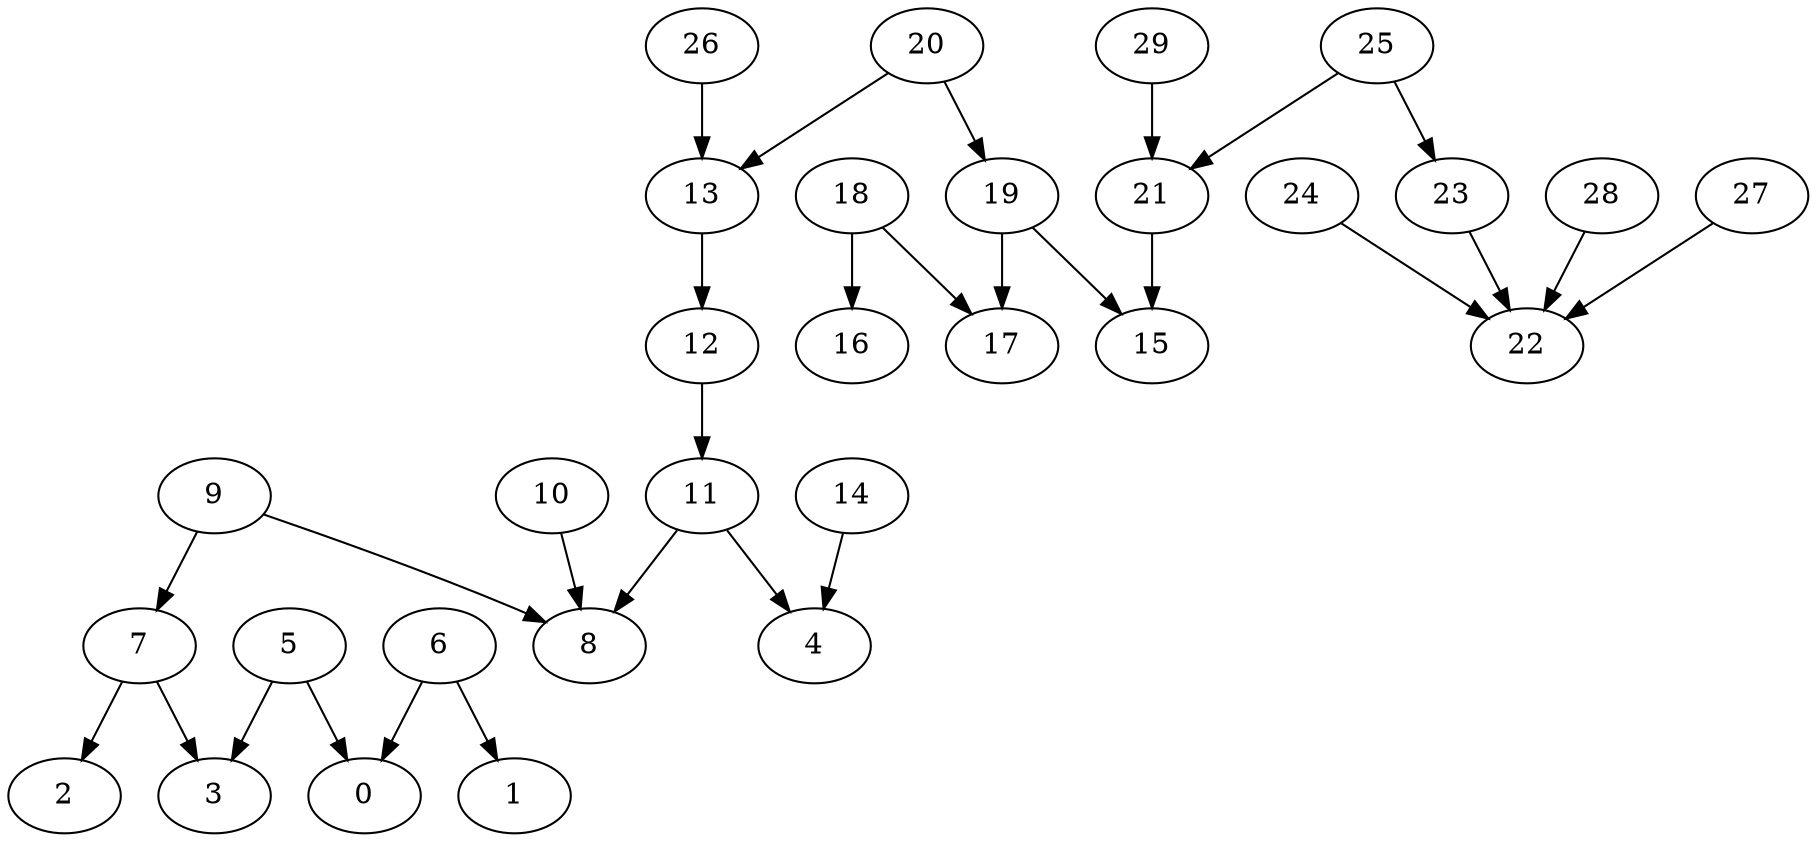 digraph my_graph {
7 [label=7]
3 [label=3]
29 [label=29]
21 [label=21]
6 [label=6]
1 [label=1]
9 [label=9]
8 [label=8]
11 [label=11]
4 [label=4]
0 [label=0]
10 [label=10]
14 [label=14]
18 [label=18]
16 [label=16]
19 [label=19]
17 [label=17]
13 [label=13]
12 [label=12]
20 [label=20]
2 [label=2]
15 [label=15]
5 [label=5]
24 [label=24]
22 [label=22]
26 [label=26]
25 [label=25]
23 [label=23]
28 [label=28]
27 [label=27]
7->3
29->21
6->1
9->8
9->7
11->4
6->0
10->8
14->4
18->16
19->17
13->12
20->19
18->17
7->2
19->15
5->0
12->11
24->22
20->13
5->3
26->13
11->8
25->23
28->22
27->22
21->15
23->22
25->21
}